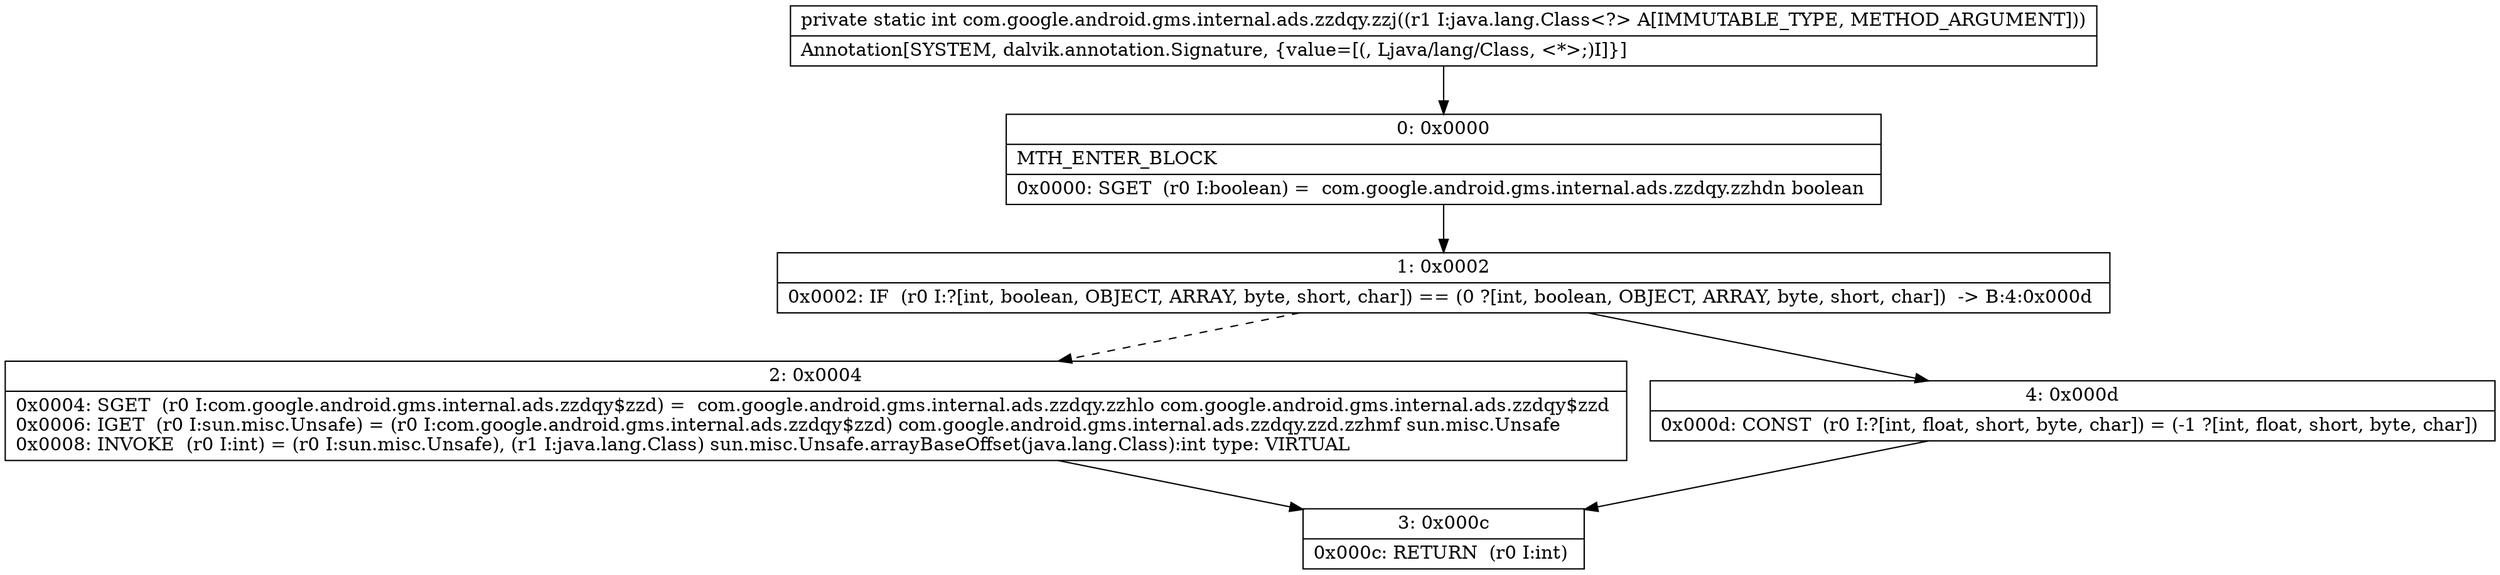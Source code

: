 digraph "CFG forcom.google.android.gms.internal.ads.zzdqy.zzj(Ljava\/lang\/Class;)I" {
Node_0 [shape=record,label="{0\:\ 0x0000|MTH_ENTER_BLOCK\l|0x0000: SGET  (r0 I:boolean) =  com.google.android.gms.internal.ads.zzdqy.zzhdn boolean \l}"];
Node_1 [shape=record,label="{1\:\ 0x0002|0x0002: IF  (r0 I:?[int, boolean, OBJECT, ARRAY, byte, short, char]) == (0 ?[int, boolean, OBJECT, ARRAY, byte, short, char])  \-\> B:4:0x000d \l}"];
Node_2 [shape=record,label="{2\:\ 0x0004|0x0004: SGET  (r0 I:com.google.android.gms.internal.ads.zzdqy$zzd) =  com.google.android.gms.internal.ads.zzdqy.zzhlo com.google.android.gms.internal.ads.zzdqy$zzd \l0x0006: IGET  (r0 I:sun.misc.Unsafe) = (r0 I:com.google.android.gms.internal.ads.zzdqy$zzd) com.google.android.gms.internal.ads.zzdqy.zzd.zzhmf sun.misc.Unsafe \l0x0008: INVOKE  (r0 I:int) = (r0 I:sun.misc.Unsafe), (r1 I:java.lang.Class) sun.misc.Unsafe.arrayBaseOffset(java.lang.Class):int type: VIRTUAL \l}"];
Node_3 [shape=record,label="{3\:\ 0x000c|0x000c: RETURN  (r0 I:int) \l}"];
Node_4 [shape=record,label="{4\:\ 0x000d|0x000d: CONST  (r0 I:?[int, float, short, byte, char]) = (\-1 ?[int, float, short, byte, char]) \l}"];
MethodNode[shape=record,label="{private static int com.google.android.gms.internal.ads.zzdqy.zzj((r1 I:java.lang.Class\<?\> A[IMMUTABLE_TYPE, METHOD_ARGUMENT]))  | Annotation[SYSTEM, dalvik.annotation.Signature, \{value=[(, Ljava\/lang\/Class, \<*\>;)I]\}]\l}"];
MethodNode -> Node_0;
Node_0 -> Node_1;
Node_1 -> Node_2[style=dashed];
Node_1 -> Node_4;
Node_2 -> Node_3;
Node_4 -> Node_3;
}

